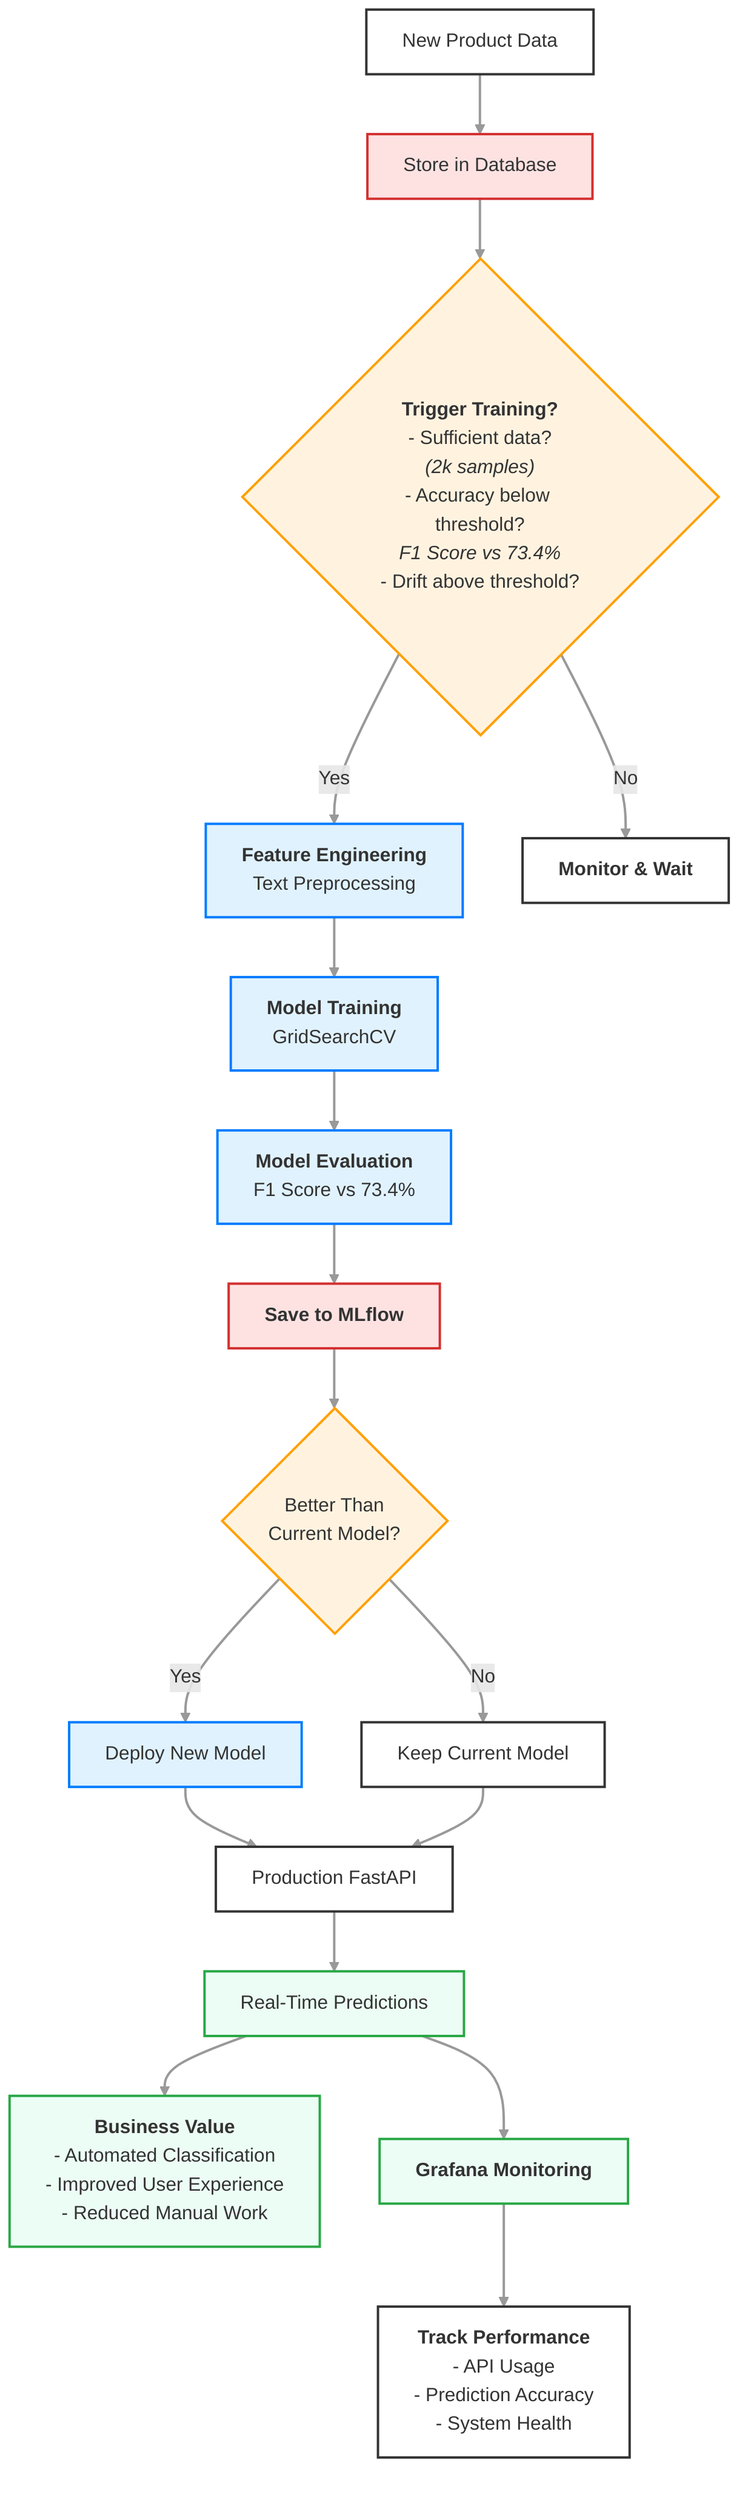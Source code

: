 graph TD

    %% RETRAINING NODES

    %% Data Ingestion [DI]
    Start[New Product Data]
    DataStorage[Store in Database]
    
    %% DI EDGE
    Start --> DataStorage

    
    %% Immediate Training Decision [ITD]
    TrainingTrigger{"`**Trigger Training?**
    - Sufficient data?
    _(2k samples)_
    - Accuracy below threshold?
    _F1 Score vs 73.4%_
    - Drift above threshold?`"}

    FeatureEngineering["`**Feature Engineering**
    Text Preprocessing`"]

    WaitingState["`**Monitor & Wait**`"]

    %% ITD EDGES
    DataStorage --> TrainingTrigger
    TrainingTrigger -- "Yes" --> FeatureEngineering
    TrainingTrigger -- "No" --> WaitingState


    %% Model Development Cycle [MDC]

    ModelTraining["`**Model Training**
    GridSearchCV`"]

    ModelEvaluation["`**Model Evaluation**
    F1 Score vs 73.4%`"]
    
    ModelRegistry["`**Save to MLflow**`"]

    %% MDC EDGES
    FeatureEngineering --> ModelTraining
    ModelTraining --> ModelEvaluation
    ModelEvaluation --> ModelRegistry


    %% Deployment Decision [DD]
    
    DeploymentDecision{"Better Than
    Current Model?"}
    
    ModelDeployment["Deploy New Model"]
    
    KeepCurrent["Keep Current Model"]

    %% DD EDGES
    ModelRegistry --> DeploymentDecision
    DeploymentDecision -- "Yes" --> ModelDeployment
    DeploymentDecision -- "No" --> KeepCurrent


    %% REAL-TIME SERVING [RTS]
    ProductionAPI["Production FastAPI"]
    RealTimePredictions["Real-Time Predictions"]

    %% RTS EDGES
    ModelDeployment --> ProductionAPI
    KeepCurrent --> ProductionAPI
    ProductionAPI --> RealTimePredictions


    %% Business Value [BV]
    BusinessValue["`**Business Value**
    - Automated Classification
    - Improved User Experience
    - Reduced Manual Work`"]
    
    %% BV EDGE
    RealTimePredictions --> BusinessValue


    %% Monitoring and Triggering [MaT]

    MonitoringDashboard["`**Grafana Monitoring**`"]

    PerformanceMetrics["`**Track Performance**
    - API Usage
    - Prediction Accuracy
    - System Health`"]


    %% MaT EDGES
    RealTimePredictions --> MonitoringDashboard
    MonitoringDashboard --> PerformanceMetrics


    %% STYLING
    %% Apply default styles to ALL nodes
    classDef default fill:#FFF,stroke:#333,stroke-width:2px;

    %% Apply default styles to ALL edges
    linkStyle default stroke:#999,stroke-width:2px,fill:none;

    %% Node-specific styling
    classDef process fill:#E0F2FE,stroke:#007BFF,stroke-width:2px;
    classDef decision fill:#FFF3E0,stroke:#FFA000,stroke-width:2px;
    classDef storage fill:#FEE2E2,stroke:#D32F2F,stroke-width:2px;
    classDef value fill:#ECFDF5,stroke:#28A745,stroke-width:2px;

    %% Applying classes to specific nodes (grouping for readability)
    class FeatureEngineering,ModelTraining,ModelEvaluation,ModelDeployment process; 
    class TrainingTrigger,DeploymentDecision decision; 
    class DataStorage,ModelRegistry storage; 
    class BusinessValue,RealTimePredictions,MonitoringDashboard value;